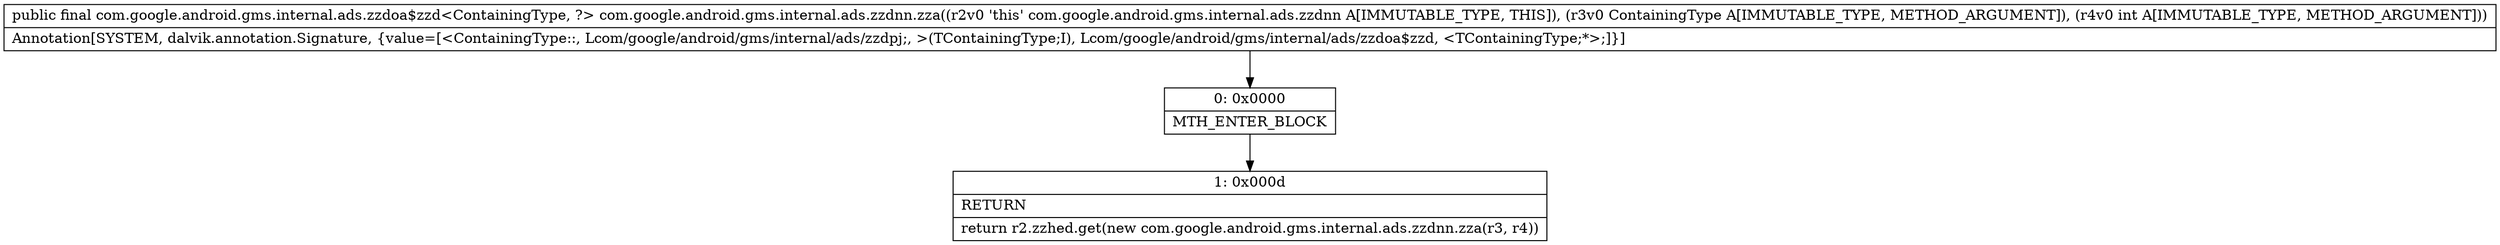 digraph "CFG forcom.google.android.gms.internal.ads.zzdnn.zza(Lcom\/google\/android\/gms\/internal\/ads\/zzdpj;I)Lcom\/google\/android\/gms\/internal\/ads\/zzdoa$zzd;" {
Node_0 [shape=record,label="{0\:\ 0x0000|MTH_ENTER_BLOCK\l}"];
Node_1 [shape=record,label="{1\:\ 0x000d|RETURN\l|return r2.zzhed.get(new com.google.android.gms.internal.ads.zzdnn.zza(r3, r4))\l}"];
MethodNode[shape=record,label="{public final com.google.android.gms.internal.ads.zzdoa$zzd\<ContainingType, ?\> com.google.android.gms.internal.ads.zzdnn.zza((r2v0 'this' com.google.android.gms.internal.ads.zzdnn A[IMMUTABLE_TYPE, THIS]), (r3v0 ContainingType A[IMMUTABLE_TYPE, METHOD_ARGUMENT]), (r4v0 int A[IMMUTABLE_TYPE, METHOD_ARGUMENT]))  | Annotation[SYSTEM, dalvik.annotation.Signature, \{value=[\<ContainingType::, Lcom\/google\/android\/gms\/internal\/ads\/zzdpj;, \>(TContainingType;I), Lcom\/google\/android\/gms\/internal\/ads\/zzdoa$zzd, \<TContainingType;*\>;]\}]\l}"];
MethodNode -> Node_0;
Node_0 -> Node_1;
}

